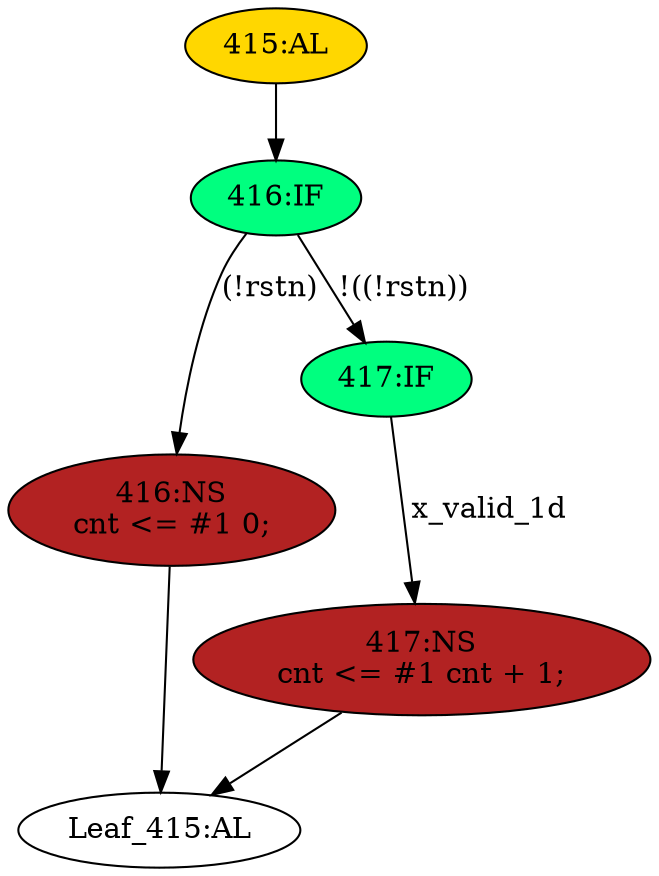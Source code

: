 strict digraph "" {
	node [label="\N"];
	"417:NS"	 [ast="<pyverilog.vparser.ast.NonblockingSubstitution object at 0x7f9d7dd3ead0>",
		fillcolor=firebrick,
		label="417:NS
cnt <= #1 cnt + 1;",
		statements="[<pyverilog.vparser.ast.NonblockingSubstitution object at 0x7f9d7dd3ead0>]",
		style=filled,
		typ=NonblockingSubstitution];
	"Leaf_415:AL"	 [def_var="['cnt']",
		label="Leaf_415:AL"];
	"417:NS" -> "Leaf_415:AL"	 [cond="[]",
		lineno=None];
	"415:AL"	 [ast="<pyverilog.vparser.ast.Always object at 0x7f9d7db845d0>",
		clk_sens=False,
		fillcolor=gold,
		label="415:AL",
		sens="['sclk', 'rstn']",
		statements="[]",
		style=filled,
		typ=Always,
		use_var="['cnt', 'rstn', 'x_valid_1d']"];
	"416:IF"	 [ast="<pyverilog.vparser.ast.IfStatement object at 0x7f9d7db84510>",
		fillcolor=springgreen,
		label="416:IF",
		statements="[]",
		style=filled,
		typ=IfStatement];
	"415:AL" -> "416:IF"	 [cond="[]",
		lineno=None];
	"416:NS"	 [ast="<pyverilog.vparser.ast.NonblockingSubstitution object at 0x7f9d7db84350>",
		fillcolor=firebrick,
		label="416:NS
cnt <= #1 0;",
		statements="[<pyverilog.vparser.ast.NonblockingSubstitution object at 0x7f9d7db84350>]",
		style=filled,
		typ=NonblockingSubstitution];
	"416:NS" -> "Leaf_415:AL"	 [cond="[]",
		lineno=None];
	"416:IF" -> "416:NS"	 [cond="['rstn']",
		label="(!rstn)",
		lineno=416];
	"417:IF"	 [ast="<pyverilog.vparser.ast.IfStatement object at 0x7f9d7db6b290>",
		fillcolor=springgreen,
		label="417:IF",
		statements="[]",
		style=filled,
		typ=IfStatement];
	"416:IF" -> "417:IF"	 [cond="['rstn']",
		label="!((!rstn))",
		lineno=416];
	"417:IF" -> "417:NS"	 [cond="['x_valid_1d']",
		label=x_valid_1d,
		lineno=417];
}
